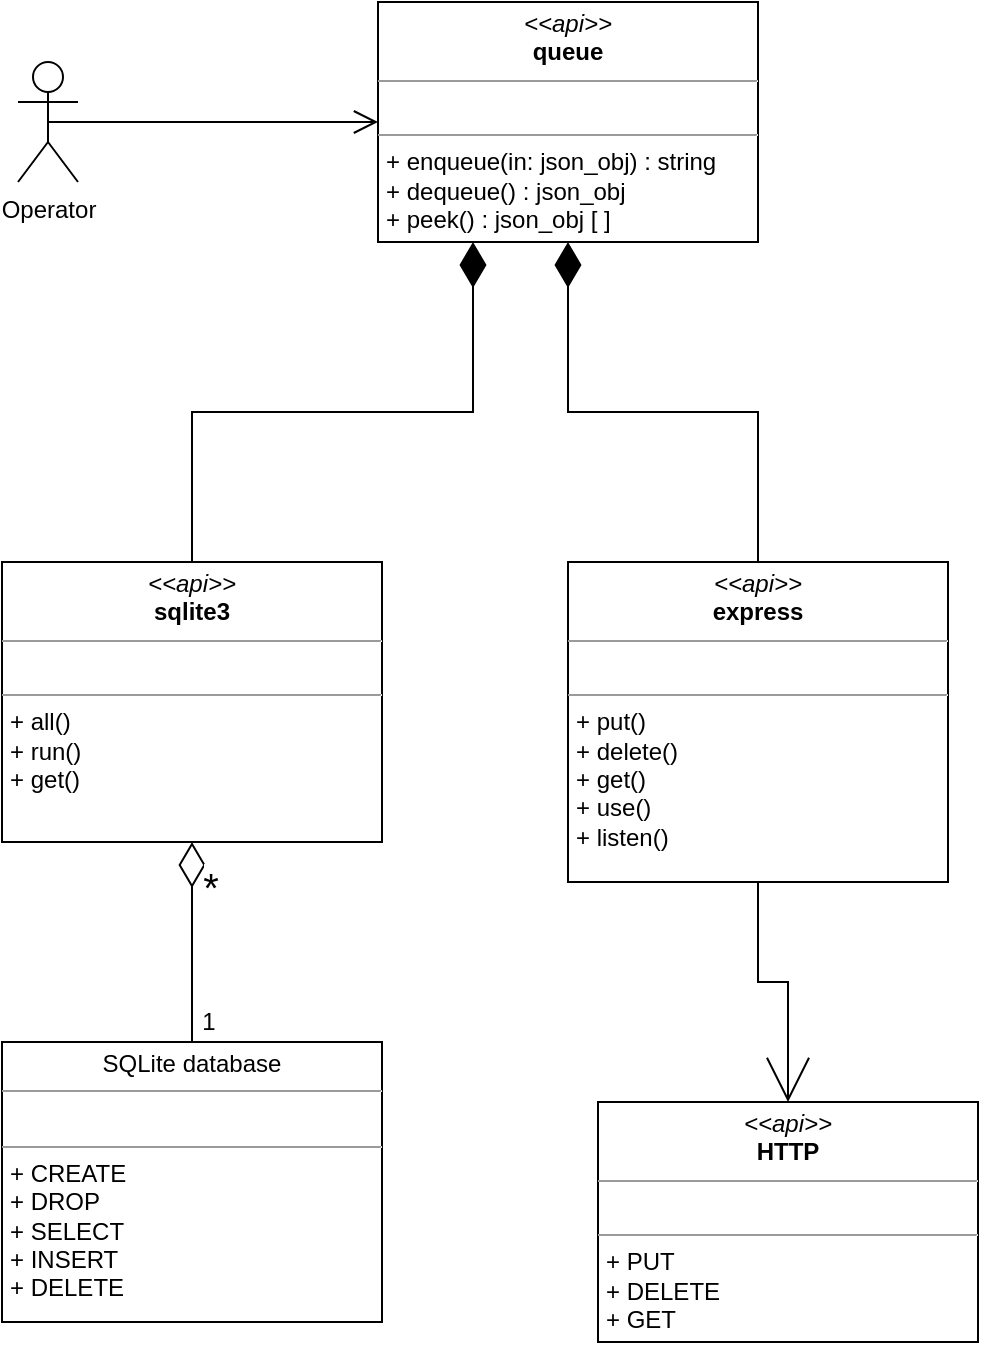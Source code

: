 <mxfile version="12.2.2" type="device" pages="1"><diagram id="AImmzKQVcGMXwRRa5u2U" name="queue_rest_qpi"><mxGraphModel dx="1938" dy="599" grid="1" gridSize="10" guides="1" tooltips="1" connect="1" arrows="1" fold="1" page="1" pageScale="1" pageWidth="850" pageHeight="1100" math="0" shadow="0"><root><mxCell id="0"/><mxCell id="1" parent="0"/><mxCell id="40lk7YHhTfgQqtjgHvk1-3" style="edgeStyle=orthogonalEdgeStyle;rounded=0;orthogonalLoop=1;jettySize=auto;html=1;exitX=0.5;exitY=1;exitDx=0;exitDy=0;endArrow=none;endFill=0;endSize=10;startSize=20;startArrow=diamondThin;startFill=1;" edge="1" parent="1" source="40lk7YHhTfgQqtjgHvk1-1" target="40lk7YHhTfgQqtjgHvk1-2"><mxGeometry relative="1" as="geometry"/></mxCell><mxCell id="40lk7YHhTfgQqtjgHvk1-15" style="edgeStyle=orthogonalEdgeStyle;rounded=0;orthogonalLoop=1;jettySize=auto;html=1;exitX=0.25;exitY=1;exitDx=0;exitDy=0;entryX=0.5;entryY=0;entryDx=0;entryDy=0;startSize=20;endArrow=none;endFill=0;endSize=10;startArrow=diamondThin;startFill=1;" edge="1" parent="1" source="40lk7YHhTfgQqtjgHvk1-1" target="40lk7YHhTfgQqtjgHvk1-14"><mxGeometry relative="1" as="geometry"/></mxCell><mxCell id="40lk7YHhTfgQqtjgHvk1-1" value="&lt;p style=&quot;margin: 0px ; margin-top: 4px ; text-align: center&quot;&gt;&lt;i&gt;&amp;lt;&amp;lt;api&amp;gt;&amp;gt;&lt;/i&gt;&lt;br&gt;&lt;b&gt;queue&lt;/b&gt;&lt;/p&gt;&lt;hr size=&quot;1&quot;&gt;&lt;p style=&quot;margin: 0px ; margin-left: 4px&quot;&gt;&lt;br&gt;&lt;/p&gt;&lt;hr size=&quot;1&quot;&gt;&lt;p style=&quot;margin: 0px 0px 0px 4px&quot;&gt;+ enqueue(in: json_obj) : string&lt;/p&gt;&lt;p style=&quot;margin: 0px 0px 0px 4px&quot;&gt;+ dequeue() : json_obj&lt;/p&gt;&lt;p style=&quot;margin: 0px 0px 0px 4px&quot;&gt;+ peek() : json_obj [ ]&amp;nbsp;&lt;/p&gt;" style="verticalAlign=top;align=left;overflow=fill;fontSize=12;fontFamily=Helvetica;html=1;" vertex="1" parent="1"><mxGeometry x="-492" y="70" width="190" height="120" as="geometry"/></mxCell><mxCell id="40lk7YHhTfgQqtjgHvk1-5" style="edgeStyle=orthogonalEdgeStyle;rounded=0;orthogonalLoop=1;jettySize=auto;html=1;exitX=0.5;exitY=1;exitDx=0;exitDy=0;entryX=0.5;entryY=0;entryDx=0;entryDy=0;startSize=20;endArrow=open;endFill=0;endSize=20;" edge="1" parent="1" source="40lk7YHhTfgQqtjgHvk1-2" target="40lk7YHhTfgQqtjgHvk1-4"><mxGeometry relative="1" as="geometry"/></mxCell><mxCell id="40lk7YHhTfgQqtjgHvk1-2" value="&lt;p style=&quot;margin: 0px ; margin-top: 4px ; text-align: center&quot;&gt;&lt;i&gt;&amp;lt;&amp;lt;api&amp;gt;&amp;gt;&lt;/i&gt;&lt;br&gt;&lt;b&gt;express&lt;/b&gt;&lt;/p&gt;&lt;hr size=&quot;1&quot;&gt;&lt;p style=&quot;margin: 0px ; margin-left: 4px&quot;&gt;&lt;br&gt;&lt;/p&gt;&lt;hr size=&quot;1&quot;&gt;&lt;p style=&quot;margin: 0px 0px 0px 4px&quot;&gt;+ put()&lt;/p&gt;&lt;p style=&quot;margin: 0px 0px 0px 4px&quot;&gt;+ delete()&lt;/p&gt;&lt;p style=&quot;margin: 0px 0px 0px 4px&quot;&gt;+ get()&lt;/p&gt;&lt;p style=&quot;margin: 0px 0px 0px 4px&quot;&gt;+ use()&lt;/p&gt;&lt;p style=&quot;margin: 0px 0px 0px 4px&quot;&gt;+ listen()&lt;/p&gt;" style="verticalAlign=top;align=left;overflow=fill;fontSize=12;fontFamily=Helvetica;html=1;" vertex="1" parent="1"><mxGeometry x="-397" y="350" width="190" height="160" as="geometry"/></mxCell><mxCell id="40lk7YHhTfgQqtjgHvk1-4" value="&lt;p style=&quot;margin: 0px ; margin-top: 4px ; text-align: center&quot;&gt;&lt;i&gt;&amp;lt;&amp;lt;api&amp;gt;&amp;gt;&lt;/i&gt;&lt;br&gt;&lt;b&gt;HTTP&lt;/b&gt;&lt;/p&gt;&lt;hr size=&quot;1&quot;&gt;&lt;p style=&quot;margin: 0px ; margin-left: 4px&quot;&gt;&lt;br&gt;&lt;/p&gt;&lt;hr size=&quot;1&quot;&gt;&lt;p style=&quot;margin: 0px 0px 0px 4px&quot;&gt;+ PUT&lt;/p&gt;&lt;p style=&quot;margin: 0px 0px 0px 4px&quot;&gt;+ DELETE&lt;/p&gt;&lt;p style=&quot;margin: 0px 0px 0px 4px&quot;&gt;+ GET&lt;/p&gt;" style="verticalAlign=top;align=left;overflow=fill;fontSize=12;fontFamily=Helvetica;html=1;" vertex="1" parent="1"><mxGeometry x="-382" y="620" width="190" height="120" as="geometry"/></mxCell><mxCell id="40lk7YHhTfgQqtjgHvk1-13" style="edgeStyle=orthogonalEdgeStyle;rounded=0;orthogonalLoop=1;jettySize=auto;html=1;exitX=0.5;exitY=0.5;exitDx=0;exitDy=0;exitPerimeter=0;entryX=0;entryY=0.5;entryDx=0;entryDy=0;startSize=10;endArrow=open;endFill=0;endSize=10;" edge="1" parent="1" source="40lk7YHhTfgQqtjgHvk1-6" target="40lk7YHhTfgQqtjgHvk1-1"><mxGeometry relative="1" as="geometry"/></mxCell><mxCell id="40lk7YHhTfgQqtjgHvk1-6" value="Operator" style="shape=umlActor;verticalLabelPosition=bottom;labelBackgroundColor=#ffffff;verticalAlign=top;html=1;outlineConnect=0;" vertex="1" parent="1"><mxGeometry x="-672" y="100" width="30" height="60" as="geometry"/></mxCell><mxCell id="40lk7YHhTfgQqtjgHvk1-17" style="edgeStyle=orthogonalEdgeStyle;rounded=0;orthogonalLoop=1;jettySize=auto;html=1;exitX=0.5;exitY=1;exitDx=0;exitDy=0;entryX=0.5;entryY=0;entryDx=0;entryDy=0;startArrow=diamondThin;startFill=0;startSize=20;endArrow=none;endFill=0;endSize=20;" edge="1" parent="1" source="40lk7YHhTfgQqtjgHvk1-14" target="40lk7YHhTfgQqtjgHvk1-24"><mxGeometry relative="1" as="geometry"><mxPoint x="-585" y="570" as="targetPoint"/></mxGeometry></mxCell><mxCell id="40lk7YHhTfgQqtjgHvk1-22" value="1" style="text;html=1;resizable=0;points=[];align=center;verticalAlign=middle;labelBackgroundColor=#ffffff;" vertex="1" connectable="0" parent="40lk7YHhTfgQqtjgHvk1-17"><mxGeometry x="0.24" y="2" relative="1" as="geometry"><mxPoint x="6" y="28" as="offset"/></mxGeometry></mxCell><mxCell id="40lk7YHhTfgQqtjgHvk1-23" value="&lt;font style=&quot;font-size: 20px&quot;&gt;*&lt;/font&gt;" style="text;html=1;resizable=0;points=[];align=center;verticalAlign=middle;labelBackgroundColor=#ffffff;" vertex="1" connectable="0" parent="40lk7YHhTfgQqtjgHvk1-17"><mxGeometry x="-0.28" relative="1" as="geometry"><mxPoint x="9" y="-14" as="offset"/></mxGeometry></mxCell><mxCell id="40lk7YHhTfgQqtjgHvk1-14" value="&lt;p style=&quot;margin: 0px ; margin-top: 4px ; text-align: center&quot;&gt;&lt;i&gt;&amp;lt;&amp;lt;api&amp;gt;&amp;gt;&lt;/i&gt;&lt;br&gt;&lt;b&gt;sqlite3&lt;/b&gt;&lt;/p&gt;&lt;hr size=&quot;1&quot;&gt;&lt;p style=&quot;margin: 0px ; margin-left: 4px&quot;&gt;&lt;br&gt;&lt;/p&gt;&lt;hr size=&quot;1&quot;&gt;&lt;p style=&quot;margin: 0px 0px 0px 4px&quot;&gt;+ all()&lt;/p&gt;&lt;p style=&quot;margin: 0px 0px 0px 4px&quot;&gt;+ run()&lt;/p&gt;&lt;p style=&quot;margin: 0px 0px 0px 4px&quot;&gt;+ get()&lt;/p&gt;" style="verticalAlign=top;align=left;overflow=fill;fontSize=12;fontFamily=Helvetica;html=1;" vertex="1" parent="1"><mxGeometry x="-680" y="350" width="190" height="140" as="geometry"/></mxCell><mxCell id="40lk7YHhTfgQqtjgHvk1-24" value="&lt;p style=&quot;margin: 4px 0px 0px ; text-align: center&quot;&gt;SQLite database&lt;/p&gt;&lt;hr size=&quot;1&quot;&gt;&lt;p style=&quot;margin: 0px ; margin-left: 4px&quot;&gt;&lt;br&gt;&lt;/p&gt;&lt;hr size=&quot;1&quot;&gt;&lt;p style=&quot;margin: 0px 0px 0px 4px&quot;&gt;+ CREATE&lt;/p&gt;&lt;p style=&quot;margin: 0px 0px 0px 4px&quot;&gt;+ DROP&lt;/p&gt;&lt;p style=&quot;margin: 0px 0px 0px 4px&quot;&gt;+ SELECT&lt;/p&gt;&lt;p style=&quot;margin: 0px 0px 0px 4px&quot;&gt;+ INSERT&lt;/p&gt;&lt;p style=&quot;margin: 0px 0px 0px 4px&quot;&gt;+ DELETE&lt;/p&gt;" style="verticalAlign=top;align=left;overflow=fill;fontSize=12;fontFamily=Helvetica;html=1;" vertex="1" parent="1"><mxGeometry x="-680" y="590" width="190" height="140" as="geometry"/></mxCell></root></mxGraphModel></diagram></mxfile>